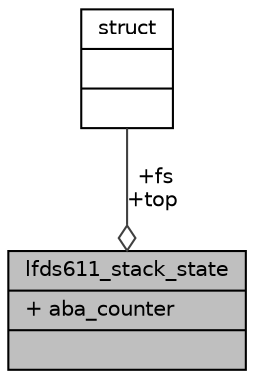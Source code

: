 digraph "lfds611_stack_state"
{
 // LATEX_PDF_SIZE
  edge [fontname="Helvetica",fontsize="10",labelfontname="Helvetica",labelfontsize="10"];
  node [fontname="Helvetica",fontsize="10",shape=record];
  Node1 [label="{lfds611_stack_state\n|+ aba_counter\l|}",height=0.2,width=0.4,color="black", fillcolor="grey75", style="filled", fontcolor="black",tooltip=" "];
  Node2 -> Node1 [color="grey25",fontsize="10",style="solid",label=" +fs\n+top" ,arrowhead="odiamond",fontname="Helvetica"];
  Node2 [label="{struct\n||}",height=0.2,width=0.4,color="black", fillcolor="white", style="filled",URL="$structstruct.html",tooltip="holds vehicle id and initial pointer to the head of the linked list in hastable"];
}
